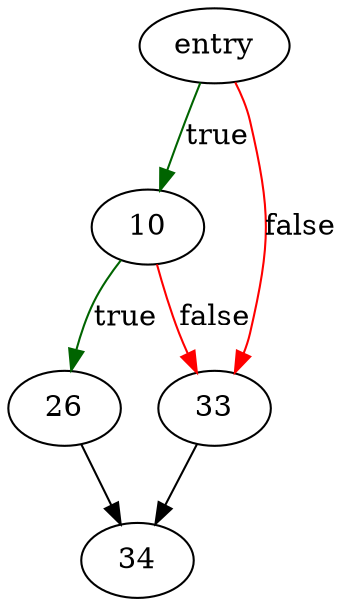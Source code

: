 digraph "sqlite3VdbeDeletePriorOpcode" {
	// Node definitions.
	2 [label=entry];
	10;
	26;
	33;
	34;

	// Edge definitions.
	2 -> 10 [
		color=darkgreen
		label=true
	];
	2 -> 33 [
		color=red
		label=false
	];
	10 -> 26 [
		color=darkgreen
		label=true
	];
	10 -> 33 [
		color=red
		label=false
	];
	26 -> 34;
	33 -> 34;
}